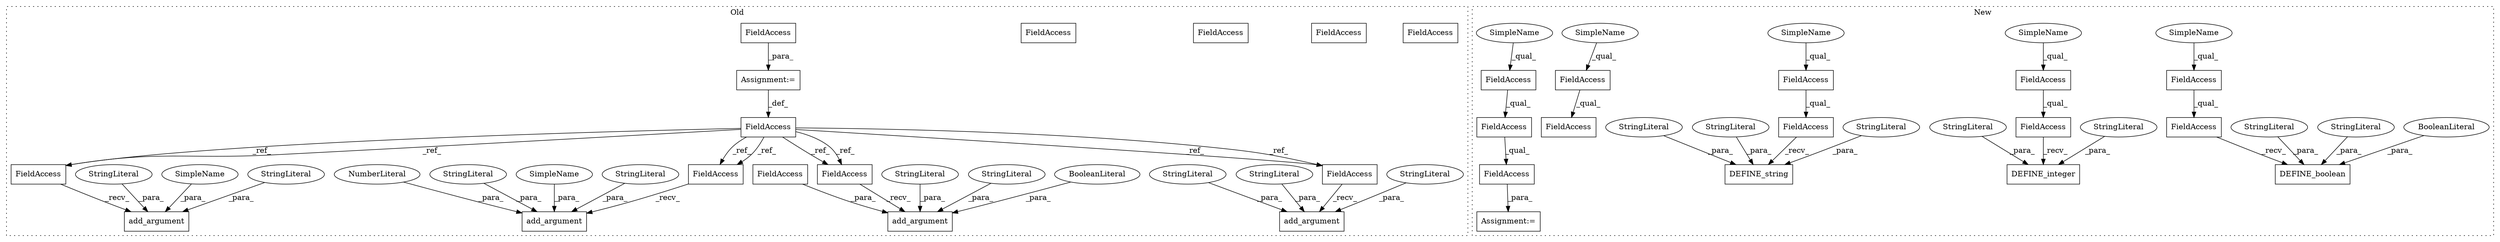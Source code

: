 digraph G {
subgraph cluster0 {
1 [label="add_argument" a="32" s="562,642" l="13,1" shape="box"];
3 [label="NumberLiteral" a="34" s="597" l="2" shape="ellipse"];
5 [label="FieldAccess" a="22" s="229" l="6" shape="box"];
6 [label="add_argument" a="32" s="263,371" l="13,1" shape="box"];
7 [label="FieldAccess" a="22" s="256" l="6" shape="box"];
8 [label="add_argument" a="32" s="465,548" l="13,1" shape="box"];
9 [label="FieldAccess" a="22" s="503" l="4" shape="box"];
14 [label="FieldAccess" a="22" s="555" l="6" shape="box"];
15 [label="FieldAccess" a="22" s="378" l="6" shape="box"];
16 [label="FieldAccess" a="22" s="458" l="6" shape="box"];
23 [label="BooleanLiteral" a="9" s="508" l="5" shape="ellipse"];
24 [label="StringLiteral" a="45" s="276" l="13" shape="ellipse"];
27 [label="StringLiteral" a="45" s="575" l="17" shape="ellipse"];
29 [label="Assignment:=" a="7" s="235" l="1" shape="box"];
30 [label="StringLiteral" a="45" s="318" l="53" shape="ellipse"];
32 [label="StringLiteral" a="45" s="297" l="20" shape="ellipse"];
34 [label="StringLiteral" a="45" s="478" l="24" shape="ellipse"];
35 [label="StringLiteral" a="45" s="514" l="34" shape="ellipse"];
38 [label="add_argument" a="32" s="385,451" l="13,1" shape="box"];
39 [label="FieldAccess" a="22" s="236" l="14" shape="box"];
43 [label="StringLiteral" a="45" s="600" l="42" shape="ellipse"];
44 [label="StringLiteral" a="45" s="424" l="27" shape="ellipse"];
46 [label="StringLiteral" a="45" s="398" l="13" shape="ellipse"];
52 [label="SimpleName" a="42" s="593" l="3" shape="ellipse"];
53 [label="SimpleName" a="42" s="412" l="3" shape="ellipse"];
54 [label="FieldAccess" a="22" s="555" l="6" shape="box"];
55 [label="FieldAccess" a="22" s="378" l="6" shape="box"];
56 [label="FieldAccess" a="22" s="458" l="6" shape="box"];
57 [label="FieldAccess" a="22" s="256" l="6" shape="box"];
label = "Old";
style="dotted";
}
subgraph cluster1 {
2 [label="DEFINE_string" a="32" s="288,388" l="14,1" shape="box"];
4 [label="FieldAccess" a="22" s="267" l="20" shape="box"];
10 [label="FieldAccess" a="22" s="267" l="14" shape="box"];
11 [label="FieldAccess" a="22" s="235" l="14" shape="box"];
12 [label="FieldAccess" a="22" s="395" l="14" shape="box"];
13 [label="FieldAccess" a="22" s="485" l="14" shape="box"];
17 [label="FieldAccess" a="22" s="485" l="20" shape="box"];
18 [label="DEFINE_boolean" a="32" s="506,584" l="15,1" shape="box"];
19 [label="FieldAccess" a="22" s="395" l="20" shape="box"];
20 [label="DEFINE_integer" a="32" s="416,478" l="15,1" shape="box"];
21 [label="FieldAccess" a="22" s="235" l="20" shape="box"];
22 [label="BooleanLiteral" a="9" s="544" l="5" shape="ellipse"];
25 [label="StringLiteral" a="45" s="451" l="27" shape="ellipse"];
26 [label="StringLiteral" a="45" s="550" l="34" shape="ellipse"];
28 [label="StringLiteral" a="45" s="431" l="11" shape="ellipse"];
31 [label="StringLiteral" a="45" s="521" l="22" shape="ellipse"];
33 [label="StringLiteral" a="45" s="314" l="20" shape="ellipse"];
36 [label="StringLiteral" a="45" s="335" l="53" shape="ellipse"];
37 [label="StringLiteral" a="45" s="302" l="11" shape="ellipse"];
40 [label="FieldAccess" a="22" s="591" l="14" shape="box"];
41 [label="FieldAccess" a="22" s="591" l="20" shape="box"];
42 [label="FieldAccess" a="22" s="235" l="26" shape="box"];
45 [label="Assignment:=" a="7" s="234" l="1" shape="box"];
47 [label="SimpleName" a="42" s="267" l="10" shape="ellipse"];
48 [label="SimpleName" a="42" s="485" l="10" shape="ellipse"];
49 [label="SimpleName" a="42" s="395" l="10" shape="ellipse"];
50 [label="SimpleName" a="42" s="591" l="10" shape="ellipse"];
51 [label="SimpleName" a="42" s="235" l="10" shape="ellipse"];
label = "New";
style="dotted";
}
3 -> 1 [label="_para_"];
4 -> 2 [label="_recv_"];
5 -> 54 [label="_ref_"];
5 -> 55 [label="_ref_"];
5 -> 56 [label="_ref_"];
5 -> 56 [label="_ref_"];
5 -> 57 [label="_ref_"];
5 -> 57 [label="_ref_"];
5 -> 54 [label="_ref_"];
5 -> 55 [label="_ref_"];
9 -> 8 [label="_para_"];
10 -> 4 [label="_qual_"];
11 -> 21 [label="_qual_"];
12 -> 19 [label="_qual_"];
13 -> 17 [label="_qual_"];
17 -> 18 [label="_recv_"];
19 -> 20 [label="_recv_"];
21 -> 42 [label="_qual_"];
22 -> 18 [label="_para_"];
23 -> 8 [label="_para_"];
24 -> 6 [label="_para_"];
25 -> 20 [label="_para_"];
26 -> 18 [label="_para_"];
27 -> 1 [label="_para_"];
28 -> 20 [label="_para_"];
29 -> 5 [label="_def_"];
30 -> 6 [label="_para_"];
31 -> 18 [label="_para_"];
32 -> 6 [label="_para_"];
33 -> 2 [label="_para_"];
34 -> 8 [label="_para_"];
35 -> 8 [label="_para_"];
36 -> 2 [label="_para_"];
37 -> 2 [label="_para_"];
39 -> 29 [label="_para_"];
40 -> 41 [label="_qual_"];
42 -> 45 [label="_para_"];
43 -> 1 [label="_para_"];
44 -> 38 [label="_para_"];
46 -> 38 [label="_para_"];
47 -> 10 [label="_qual_"];
48 -> 13 [label="_qual_"];
49 -> 12 [label="_qual_"];
50 -> 40 [label="_qual_"];
51 -> 11 [label="_qual_"];
52 -> 1 [label="_para_"];
53 -> 38 [label="_para_"];
54 -> 1 [label="_recv_"];
55 -> 38 [label="_recv_"];
56 -> 8 [label="_recv_"];
57 -> 6 [label="_recv_"];
}